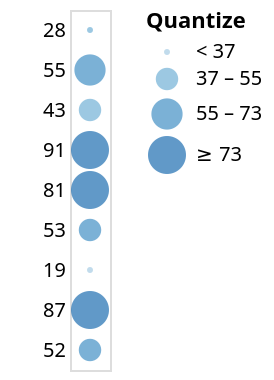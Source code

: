 {
  "$schema": "https://vega.github.io/schema/vega/v4.json",
  "description": "A simple bar chart with embedded data.",
  "autosize": "pad",
  "padding": 5,
  "width": 20,
  "style": "cell",
  "data": [
    {
      "name": "source_0",
      "values": [
        {"a": "A", "b": 28},
        {"a": "B", "b": 55},
        {"a": "C", "b": 43},
        {"a": "D", "b": 91},
        {"a": "E", "b": 81},
        {"a": "F", "b": 53},
        {"a": "G", "b": 19},
        {"a": "H", "b": 87},
        {"a": "I", "b": 52}
      ]
    }
  ],
  "signals": [
    {"name": "y_step", "value": 20},
    {
      "name": "height",
      "update": "bandspace(domain('y').length, 1, 0.5) * y_step"
    }
  ],
  "marks": [
    {
      "name": "marks",
      "type": "symbol",
      "style": ["circle"],
      "from": {"data": "source_0"},
      "encode": {
        "update": {
          "opacity": {"value": 0.7},
          "fill": [
            {
              "test": "datum[\"b\"] === null || isNaN(datum[\"b\"])",
              "value": null
            },
            {"scale": "color", "field": "b"}
          ],
          "tooltip": {
            "signal": "{\"b\": ''+datum[\"b\"], \"Quantize\": format(datum[\"b\"], \"\")}"
          },
          "x": {"signal": "width", "mult": 0.5},
          "y": {"scale": "y", "field": "b"},
          "size": {"scale": "size", "field": "b"},
          "shape": {"value": "circle"}
        }
      }
    }
  ],
  "scales": [
    {
      "name": "y",
      "type": "point",
      "domain": {"data": "source_0", "field": "b"},
      "range": {"step": {"signal": "y_step"}},
      "padding": 0.5
    },
    {
      "name": "color",
      "type": "quantize",
      "domain": {"data": "source_0", "field": "b"},
      "range": {"scheme": "blues", "count": 4},
      "zero": true
    },
    {
      "name": "size",
      "type": "quantize",
      "domain": {"data": "source_0", "field": "b"},
      "range": {
        "signal": "sequence(9, 361 + (361 - 9) / (4 - 1), (361 - 9) / (4 - 1))"
      },
      "zero": false
    }
  ],
  "axes": [
    {
      "scale": "y",
      "orient": "left",
      "grid": false,
      "domain": false,
      "ticks": false,
      "zindex": 1
    }
  ],
  "legends": [
    {
      "title": "Quantize",
      "fill": "color",
      "gradientLength": {"signal": "clamp(height, 64, 200)"},
      "encode": {
        "symbols": {
          "update": {"shape": {"value": "circle"}, "opacity": {"value": 0.7}}
        }
      },
      "size": "size"
    }
  ],
  "config": {"axisY": {"minExtent": 30}}
}

